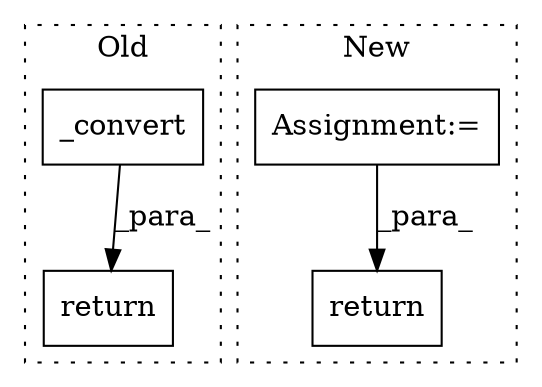 digraph G {
subgraph cluster0 {
1 [label="_convert" a="32" s="482,520" l="9,2" shape="box"];
3 [label="return" a="41" s="475" l="7" shape="box"];
label = "Old";
style="dotted";
}
subgraph cluster1 {
2 [label="return" a="41" s="530" l="7" shape="box"];
4 [label="Assignment:=" a="7" s="506" l="18" shape="box"];
label = "New";
style="dotted";
}
1 -> 3 [label="_para_"];
4 -> 2 [label="_para_"];
}